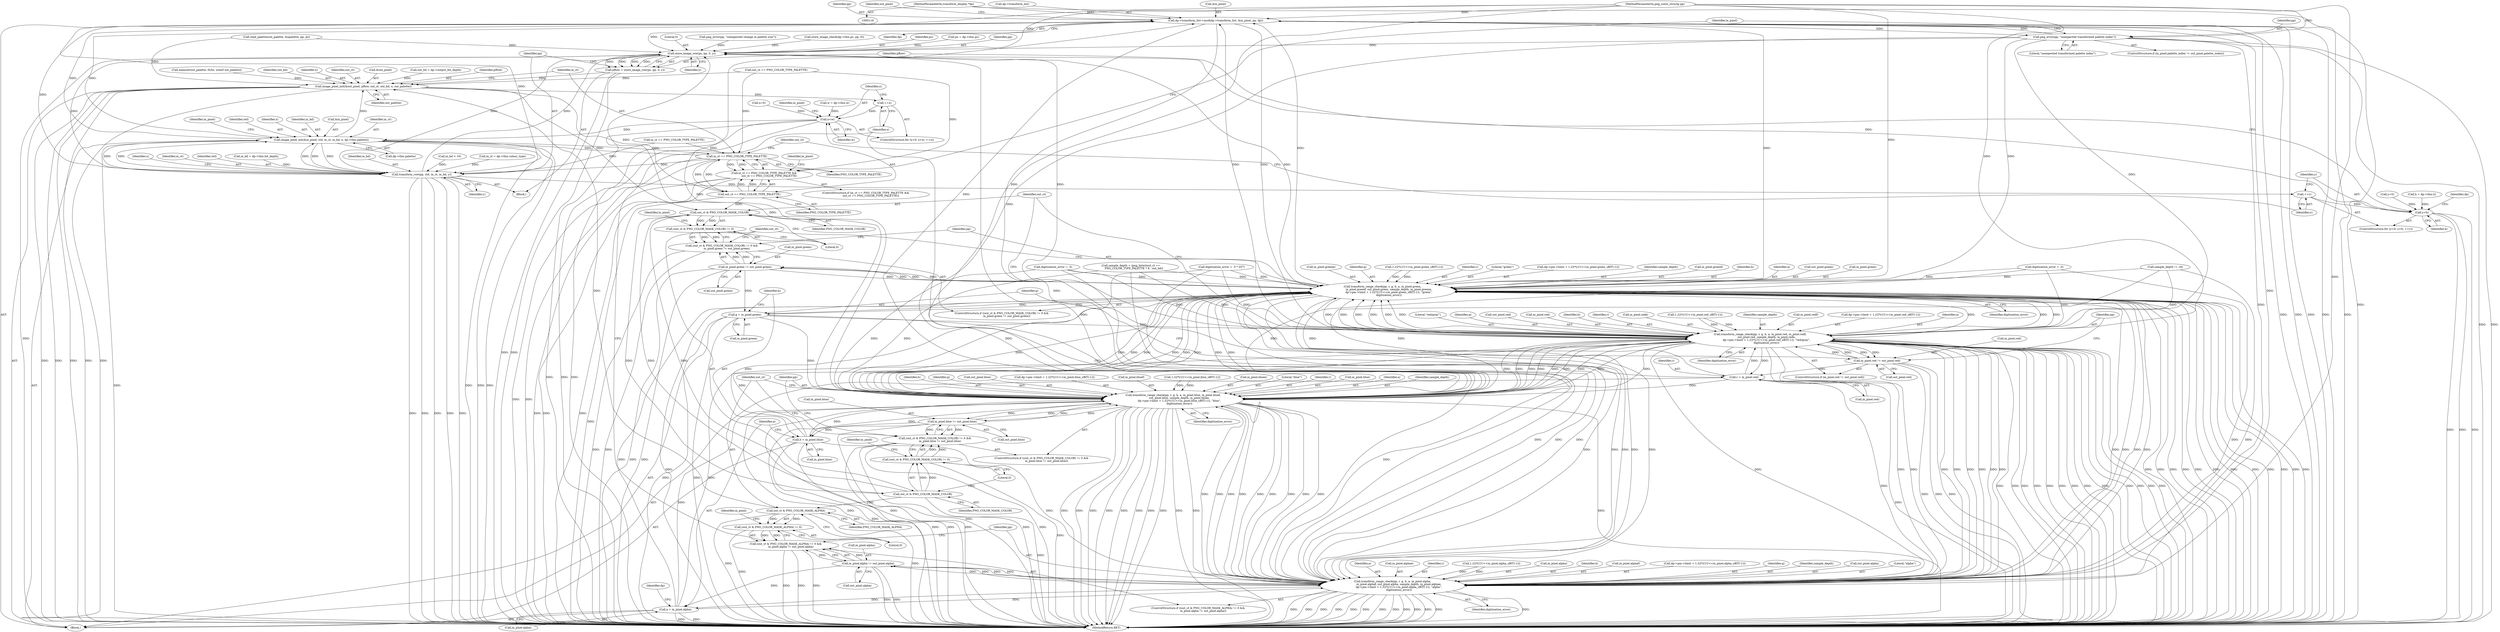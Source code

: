 digraph "0_Android_9d4853418ab2f754c2b63e091c29c5529b8b86ca_148@pointer" {
"1000117" [label="(MethodParameterIn,transform_display *dp)"];
"1000415" [label="(Call,dp->transform_list->mod(dp->transform_list, &in_pixel, pp, dp))"];
"1000329" [label="(Call,store_image_row(ps, pp, 0, y))"];
"1000327" [label="(Call,pRow = store_image_row(ps, pp, 0, y))"];
"1000423" [label="(Call,image_pixel_init(&out_pixel, pRow, out_ct, out_bd, x, out_palette))"];
"1000349" [label="(Call,++x)"];
"1000346" [label="(Call,x<w)"];
"1000358" [label="(Call,image_pixel_init(&in_pixel, std, in_ct, in_bd, x, dp->this.palette))"];
"1000336" [label="(Call,transform_row(pp, std, in_ct, in_bd, y))"];
"1000323" [label="(Call,++y)"];
"1000320" [label="(Call,y<h)"];
"1000433" [label="(Call,in_ct == PNG_COLOR_TYPE_PALETTE)"];
"1000432" [label="(Call,in_ct == PNG_COLOR_TYPE_PALETTE &&\n            out_ct == PNG_COLOR_TYPE_PALETTE)"];
"1000436" [label="(Call,out_ct == PNG_COLOR_TYPE_PALETTE)"];
"1000500" [label="(Call,out_ct & PNG_COLOR_MASK_COLOR)"];
"1000499" [label="(Call,(out_ct & PNG_COLOR_MASK_COLOR) != 0)"];
"1000498" [label="(Call,(out_ct & PNG_COLOR_MASK_COLOR) != 0 &&\n            in_pixel.green != out_pixel.green)"];
"1000552" [label="(Call,out_ct & PNG_COLOR_MASK_COLOR)"];
"1000551" [label="(Call,(out_ct & PNG_COLOR_MASK_COLOR) != 0)"];
"1000550" [label="(Call,(out_ct & PNG_COLOR_MASK_COLOR) != 0 &&\n            in_pixel.blue != out_pixel.blue)"];
"1000604" [label="(Call,out_ct & PNG_COLOR_MASK_ALPHA)"];
"1000603" [label="(Call,(out_ct & PNG_COLOR_MASK_ALPHA) != 0)"];
"1000602" [label="(Call,(out_ct & PNG_COLOR_MASK_ALPHA) != 0 &&\n            in_pixel.alpha != out_pixel.alpha)"];
"1000448" [label="(Call,png_error(pp, \"unexpected transformed palette index\"))"];
"1000459" [label="(Call,transform_range_check(pp, r, g, b, a, in_pixel.red, in_pixel.redf,\n               out_pixel.red, sample_depth, in_pixel.rede,\n               dp->pm->limit + 1./(2*((1U<<in_pixel.red_sBIT)-1)), \"red/gray\",\n               digitization_error))"];
"1000395" [label="(Call,r = in_pixel.red)"];
"1000511" [label="(Call,transform_range_check(pp, r, g, b, a, in_pixel.green,\n               in_pixel.greenf, out_pixel.green, sample_depth, in_pixel.greene,\n               dp->pm->limit + 1./(2*((1U<<in_pixel.green_sBIT)-1)), \"green\",\n               digitization_error))"];
"1000400" [label="(Call,g = in_pixel.green)"];
"1000563" [label="(Call,transform_range_check(pp, r, g, b, a, in_pixel.blue, in_pixel.bluef,\n               out_pixel.blue, sample_depth, in_pixel.bluee,\n               dp->pm->limit + 1./(2*((1U<<in_pixel.blue_sBIT)-1)), \"blue\",\n               digitization_error))"];
"1000405" [label="(Call,b = in_pixel.blue)"];
"1000615" [label="(Call,transform_range_check(pp, r, g, b, a, in_pixel.alpha,\n               in_pixel.alphaf, out_pixel.alpha, sample_depth, in_pixel.alphae,\n               dp->pm->limit + 1./(2*((1U<<in_pixel.alpha_sBIT)-1)), \"alpha\",\n               digitization_error))"];
"1000410" [label="(Call,a = in_pixel.alpha)"];
"1000608" [label="(Call,in_pixel.alpha != out_pixel.alpha)"];
"1000556" [label="(Call,in_pixel.blue != out_pixel.blue)"];
"1000504" [label="(Call,in_pixel.green != out_pixel.green)"];
"1000452" [label="(Call,in_pixel.red != out_pixel.red)"];
"1000449" [label="(Identifier,pp)"];
"1000508" [label="(Call,out_pixel.green)"];
"1000506" [label="(Identifier,in_pixel)"];
"1000350" [label="(Identifier,x)"];
"1000416" [label="(Call,dp->transform_list)"];
"1000454" [label="(Identifier,in_pixel)"];
"1000407" [label="(Call,in_pixel.blue)"];
"1000362" [label="(Identifier,in_ct)"];
"1000603" [label="(Call,(out_ct & PNG_COLOR_MASK_ALPHA) != 0)"];
"1000419" [label="(Call,&in_pixel)"];
"1000552" [label="(Call,out_ct & PNG_COLOR_MASK_COLOR)"];
"1000431" [label="(ControlStructure,if (in_ct == PNG_COLOR_TYPE_PALETTE &&\n            out_ct == PNG_COLOR_TYPE_PALETTE))"];
"1000427" [label="(Identifier,out_ct)"];
"1000527" [label="(Call,in_pixel.greene)"];
"1000514" [label="(Identifier,g)"];
"1000620" [label="(Identifier,a)"];
"1000372" [label="(Identifier,in_pixel)"];
"1000415" [label="(Call,dp->transform_list->mod(dp->transform_list, &in_pixel, pp, dp))"];
"1000631" [label="(Call,in_pixel.alphae)"];
"1000511" [label="(Call,transform_range_check(pp, r, g, b, a, in_pixel.green,\n               in_pixel.greenf, out_pixel.green, sample_depth, in_pixel.greene,\n               dp->pm->limit + 1./(2*((1U<<in_pixel.green_sBIT)-1)), \"green\",\n               digitization_error))"];
"1000612" [label="(Call,out_pixel.alpha)"];
"1000347" [label="(Identifier,x)"];
"1000567" [label="(Identifier,b)"];
"1000500" [label="(Call,out_ct & PNG_COLOR_MASK_COLOR)"];
"1000361" [label="(Identifier,std)"];
"1000421" [label="(Identifier,pp)"];
"1000279" [label="(Call,in_ct == PNG_COLOR_TYPE_PALETTE)"];
"1000453" [label="(Call,in_pixel.red)"];
"1000336" [label="(Call,transform_row(pp, std, in_ct, in_bd, y))"];
"1000495" [label="(Literal,\"red/gray\")"];
"1000294" [label="(Call,sample_depth != 16)"];
"1000351" [label="(Block,)"];
"1000424" [label="(Call,&out_pixel)"];
"1000343" [label="(Call,x=0)"];
"1000498" [label="(Call,(out_ct & PNG_COLOR_MASK_COLOR) != 0 &&\n            in_pixel.green != out_pixel.green)"];
"1000462" [label="(Identifier,g)"];
"1000402" [label="(Call,in_pixel.green)"];
"1000604" [label="(Call,out_ct & PNG_COLOR_MASK_ALPHA)"];
"1000325" [label="(Block,)"];
"1000556" [label="(Call,in_pixel.blue != out_pixel.blue)"];
"1000122" [label="(Call,ps = dp->this.ps)"];
"1000410" [label="(Call,a = in_pixel.alpha)"];
"1000331" [label="(Identifier,pp)"];
"1000333" [label="(Identifier,y)"];
"1000536" [label="(Call,1./(2*((1U<<in_pixel.green_sBIT)-1)))"];
"1000617" [label="(Identifier,r)"];
"1000412" [label="(Call,in_pixel.alpha)"];
"1000548" [label="(Identifier,digitization_error)"];
"1000640" [label="(Call,1./(2*((1U<<in_pixel.alpha_sBIT)-1)))"];
"1000662" [label="(MethodReturn,RET)"];
"1000360" [label="(Identifier,in_pixel)"];
"1000364" [label="(Identifier,x)"];
"1000430" [label="(Identifier,out_palette)"];
"1000566" [label="(Identifier,g)"];
"1000471" [label="(Call,out_pixel.red)"];
"1000621" [label="(Call,in_pixel.alpha)"];
"1000555" [label="(Literal,0)"];
"1000465" [label="(Call,in_pixel.red)"];
"1000323" [label="(Call,++y)"];
"1000463" [label="(Identifier,b)"];
"1000560" [label="(Call,out_pixel.blue)"];
"1000340" [label="(Identifier,in_bd)"];
"1000317" [label="(Call,y=0)"];
"1000461" [label="(Identifier,r)"];
"1000575" [label="(Call,out_pixel.blue)"];
"1000582" [label="(Call,dp->pm->limit + 1./(2*((1U<<in_pixel.blue_sBIT)-1)))"];
"1000572" [label="(Call,in_pixel.bluef)"];
"1000619" [label="(Identifier,b)"];
"1000624" [label="(Call,in_pixel.alphaf)"];
"1000609" [label="(Call,in_pixel.alpha)"];
"1000434" [label="(Identifier,in_ct)"];
"1000553" [label="(Identifier,out_ct)"];
"1000337" [label="(Identifier,pp)"];
"1000332" [label="(Literal,0)"];
"1000423" [label="(Call,image_pixel_init(&out_pixel, pRow, out_ct, out_bd, x, out_palette))"];
"1000432" [label="(Call,in_ct == PNG_COLOR_TYPE_PALETTE &&\n            out_ct == PNG_COLOR_TYPE_PALETTE)"];
"1000550" [label="(Call,(out_ct & PNG_COLOR_MASK_COLOR) != 0 &&\n            in_pixel.blue != out_pixel.blue)"];
"1000513" [label="(Identifier,r)"];
"1000588" [label="(Call,1./(2*((1U<<in_pixel.blue_sBIT)-1)))"];
"1000324" [label="(Identifier,y)"];
"1000168" [label="(Call,out_bd = dp->output_bit_depth)"];
"1000501" [label="(Identifier,out_ct)"];
"1000452" [label="(Call,in_pixel.red != out_pixel.red)"];
"1000579" [label="(Call,in_pixel.bluee)"];
"1000502" [label="(Identifier,PNG_COLOR_MASK_COLOR)"];
"1000557" [label="(Call,in_pixel.blue)"];
"1000460" [label="(Identifier,pp)"];
"1000547" [label="(Literal,\"green\")"];
"1000154" [label="(Call,h = dp->this.h)"];
"1000365" [label="(Call,dp->this.palette)"];
"1000425" [label="(Identifier,out_pixel)"];
"1000263" [label="(Call,png_error(pp, \"unexpected change in palette size\"))"];
"1000499" [label="(Call,(out_ct & PNG_COLOR_MASK_COLOR) != 0)"];
"1000475" [label="(Call,in_pixel.rede)"];
"1000406" [label="(Identifier,b)"];
"1000307" [label="(Call,digitization_error = .5)"];
"1000599" [label="(Literal,\"blue\")"];
"1000342" [label="(ControlStructure,for (x=0; x<w; ++x))"];
"1000610" [label="(Identifier,in_pixel)"];
"1000401" [label="(Identifier,g)"];
"1000657" [label="(Identifier,dp)"];
"1000426" [label="(Identifier,pRow)"];
"1000405" [label="(Call,b = in_pixel.blue)"];
"1000530" [label="(Call,dp->pm->limit + 1./(2*((1U<<in_pixel.green_sBIT)-1)))"];
"1000282" [label="(Call,in_bd < 16)"];
"1000607" [label="(Literal,0)"];
"1000484" [label="(Call,1./(2*((1U<<in_pixel.red_sBIT)-1)))"];
"1000526" [label="(Identifier,sample_depth)"];
"1000130" [label="(Call,in_ct = dp->this.colour_type)"];
"1000497" [label="(ControlStructure,if ((out_ct & PNG_COLOR_MASK_COLOR) != 0 &&\n            in_pixel.green != out_pixel.green))"];
"1000346" [label="(Call,x<w)"];
"1000551" [label="(Call,(out_ct & PNG_COLOR_MASK_COLOR) != 0)"];
"1000474" [label="(Identifier,sample_depth)"];
"1000615" [label="(Call,transform_range_check(pp, r, g, b, a, in_pixel.alpha,\n               in_pixel.alphaf, out_pixel.alpha, sample_depth, in_pixel.alphae,\n               dp->pm->limit + 1./(2*((1U<<in_pixel.alpha_sBIT)-1)), \"alpha\",\n               digitization_error))"];
"1000554" [label="(Identifier,PNG_COLOR_MASK_COLOR)"];
"1000411" [label="(Identifier,a)"];
"1000468" [label="(Call,in_pixel.redf)"];
"1000564" [label="(Identifier,pp)"];
"1000436" [label="(Call,out_ct == PNG_COLOR_TYPE_PALETTE)"];
"1000433" [label="(Call,in_ct == PNG_COLOR_TYPE_PALETTE)"];
"1000602" [label="(Call,(out_ct & PNG_COLOR_MASK_ALPHA) != 0 &&\n            in_pixel.alpha != out_pixel.alpha)"];
"1000438" [label="(Identifier,PNG_COLOR_TYPE_PALETTE)"];
"1000229" [label="(Call,store_image_check(dp->this.ps, pp, 0))"];
"1000349" [label="(Call,++x)"];
"1000344" [label="(Identifier,x)"];
"1000328" [label="(Identifier,pRow)"];
"1000400" [label="(Call,g = in_pixel.green)"];
"1000339" [label="(Identifier,in_ct)"];
"1000451" [label="(ControlStructure,if (in_pixel.red != out_pixel.red))"];
"1000238" [label="(Call,out_ct == PNG_COLOR_TYPE_PALETTE)"];
"1000272" [label="(Call,memset(out_palette, 0x5e, sizeof out_palette))"];
"1000600" [label="(Identifier,digitization_error)"];
"1000634" [label="(Call,dp->pm->limit + 1./(2*((1U<<in_pixel.alpha_sBIT)-1)))"];
"1000520" [label="(Call,in_pixel.greenf)"];
"1000330" [label="(Identifier,ps)"];
"1000456" [label="(Call,out_pixel.red)"];
"1000327" [label="(Call,pRow = store_image_row(ps, pp, 0, y))"];
"1000338" [label="(Identifier,std)"];
"1000341" [label="(Identifier,y)"];
"1000395" [label="(Call,r = in_pixel.red)"];
"1000605" [label="(Identifier,out_ct)"];
"1000322" [label="(Identifier,h)"];
"1000565" [label="(Identifier,r)"];
"1000117" [label="(MethodParameterIn,transform_display *dp)"];
"1000321" [label="(Identifier,y)"];
"1000249" [label="(Call,read_palette(out_palette, &npalette, pp, pi))"];
"1000601" [label="(ControlStructure,if ((out_ct & PNG_COLOR_MASK_ALPHA) != 0 &&\n            in_pixel.alpha != out_pixel.alpha))"];
"1000515" [label="(Identifier,b)"];
"1000618" [label="(Identifier,g)"];
"1000630" [label="(Identifier,sample_depth)"];
"1000118" [label="(MethodParameterIn,png_const_structp pp)"];
"1000450" [label="(Literal,\"unexpected transformed palette index\")"];
"1000266" [label="(Call,digitization_error = .5)"];
"1000512" [label="(Identifier,pp)"];
"1000437" [label="(Identifier,out_ct)"];
"1000516" [label="(Identifier,a)"];
"1000627" [label="(Call,out_pixel.alpha)"];
"1000503" [label="(Literal,0)"];
"1000652" [label="(Identifier,digitization_error)"];
"1000558" [label="(Identifier,in_pixel)"];
"1000523" [label="(Call,out_pixel.green)"];
"1000549" [label="(ControlStructure,if ((out_ct & PNG_COLOR_MASK_COLOR) != 0 &&\n            in_pixel.blue != out_pixel.blue))"];
"1000616" [label="(Identifier,pp)"];
"1000606" [label="(Identifier,PNG_COLOR_MASK_ALPHA)"];
"1000478" [label="(Call,dp->pm->limit + 1./(2*((1U<<in_pixel.red_sBIT)-1)))"];
"1000569" [label="(Call,in_pixel.blue)"];
"1000428" [label="(Identifier,out_bd)"];
"1000517" [label="(Call,in_pixel.green)"];
"1000440" [label="(ControlStructure,if (in_pixel.palette_index != out_pixel.palette_index))"];
"1000568" [label="(Identifier,a)"];
"1000417" [label="(Identifier,dp)"];
"1000174" [label="(Call,sample_depth = (png_byte)(out_ct ==\n       PNG_COLOR_TYPE_PALETTE ? 8 : out_bd))"];
"1000651" [label="(Literal,\"alpha\")"];
"1000504" [label="(Call,in_pixel.green != out_pixel.green)"];
"1000311" [label="(Call,digitization_error = .5 * 257)"];
"1000363" [label="(Identifier,in_bd)"];
"1000608" [label="(Call,in_pixel.alpha != out_pixel.alpha)"];
"1000448" [label="(Call,png_error(pp, \"unexpected transformed palette index\"))"];
"1000578" [label="(Identifier,sample_depth)"];
"1000496" [label="(Identifier,digitization_error)"];
"1000464" [label="(Identifier,a)"];
"1000397" [label="(Call,in_pixel.red)"];
"1000138" [label="(Call,in_bd = dp->this.bit_depth)"];
"1000435" [label="(Identifier,PNG_COLOR_TYPE_PALETTE)"];
"1000429" [label="(Identifier,x)"];
"1000396" [label="(Identifier,r)"];
"1000563" [label="(Call,transform_range_check(pp, r, g, b, a, in_pixel.blue, in_pixel.bluef,\n               out_pixel.blue, sample_depth, in_pixel.bluee,\n               dp->pm->limit + 1./(2*((1U<<in_pixel.blue_sBIT)-1)), \"blue\",\n               digitization_error))"];
"1000505" [label="(Call,in_pixel.green)"];
"1000348" [label="(Identifier,w)"];
"1000443" [label="(Identifier,in_pixel)"];
"1000329" [label="(Call,store_image_row(ps, pp, 0, y))"];
"1000146" [label="(Call,w = dp->this.w)"];
"1000422" [label="(Identifier,dp)"];
"1000320" [label="(Call,y<h)"];
"1000358" [label="(Call,image_pixel_init(&in_pixel, std, in_ct, in_bd, x, dp->this.palette))"];
"1000316" [label="(ControlStructure,for (y=0; y<h; ++y))"];
"1000359" [label="(Call,&in_pixel)"];
"1000459" [label="(Call,transform_range_check(pp, r, g, b, a, in_pixel.red, in_pixel.redf,\n               out_pixel.red, sample_depth, in_pixel.rede,\n               dp->pm->limit + 1./(2*((1U<<in_pixel.red_sBIT)-1)), \"red/gray\",\n               digitization_error))"];
"1000117" -> "1000116"  [label="AST: "];
"1000117" -> "1000662"  [label="DDG: "];
"1000117" -> "1000415"  [label="DDG: "];
"1000415" -> "1000351"  [label="AST: "];
"1000415" -> "1000422"  [label="CFG: "];
"1000416" -> "1000415"  [label="AST: "];
"1000419" -> "1000415"  [label="AST: "];
"1000421" -> "1000415"  [label="AST: "];
"1000422" -> "1000415"  [label="AST: "];
"1000425" -> "1000415"  [label="CFG: "];
"1000415" -> "1000662"  [label="DDG: "];
"1000415" -> "1000662"  [label="DDG: "];
"1000415" -> "1000662"  [label="DDG: "];
"1000415" -> "1000662"  [label="DDG: "];
"1000415" -> "1000662"  [label="DDG: "];
"1000415" -> "1000329"  [label="DDG: "];
"1000415" -> "1000358"  [label="DDG: "];
"1000358" -> "1000415"  [label="DDG: "];
"1000459" -> "1000415"  [label="DDG: "];
"1000615" -> "1000415"  [label="DDG: "];
"1000448" -> "1000415"  [label="DDG: "];
"1000563" -> "1000415"  [label="DDG: "];
"1000336" -> "1000415"  [label="DDG: "];
"1000511" -> "1000415"  [label="DDG: "];
"1000118" -> "1000415"  [label="DDG: "];
"1000415" -> "1000448"  [label="DDG: "];
"1000415" -> "1000459"  [label="DDG: "];
"1000415" -> "1000511"  [label="DDG: "];
"1000415" -> "1000563"  [label="DDG: "];
"1000415" -> "1000615"  [label="DDG: "];
"1000329" -> "1000327"  [label="AST: "];
"1000329" -> "1000333"  [label="CFG: "];
"1000330" -> "1000329"  [label="AST: "];
"1000331" -> "1000329"  [label="AST: "];
"1000332" -> "1000329"  [label="AST: "];
"1000333" -> "1000329"  [label="AST: "];
"1000327" -> "1000329"  [label="CFG: "];
"1000329" -> "1000662"  [label="DDG: "];
"1000329" -> "1000327"  [label="DDG: "];
"1000329" -> "1000327"  [label="DDG: "];
"1000329" -> "1000327"  [label="DDG: "];
"1000329" -> "1000327"  [label="DDG: "];
"1000122" -> "1000329"  [label="DDG: "];
"1000459" -> "1000329"  [label="DDG: "];
"1000615" -> "1000329"  [label="DDG: "];
"1000263" -> "1000329"  [label="DDG: "];
"1000448" -> "1000329"  [label="DDG: "];
"1000563" -> "1000329"  [label="DDG: "];
"1000336" -> "1000329"  [label="DDG: "];
"1000249" -> "1000329"  [label="DDG: "];
"1000229" -> "1000329"  [label="DDG: "];
"1000511" -> "1000329"  [label="DDG: "];
"1000118" -> "1000329"  [label="DDG: "];
"1000320" -> "1000329"  [label="DDG: "];
"1000329" -> "1000336"  [label="DDG: "];
"1000329" -> "1000336"  [label="DDG: "];
"1000327" -> "1000325"  [label="AST: "];
"1000328" -> "1000327"  [label="AST: "];
"1000337" -> "1000327"  [label="CFG: "];
"1000327" -> "1000662"  [label="DDG: "];
"1000327" -> "1000662"  [label="DDG: "];
"1000327" -> "1000423"  [label="DDG: "];
"1000423" -> "1000351"  [label="AST: "];
"1000423" -> "1000430"  [label="CFG: "];
"1000424" -> "1000423"  [label="AST: "];
"1000426" -> "1000423"  [label="AST: "];
"1000427" -> "1000423"  [label="AST: "];
"1000428" -> "1000423"  [label="AST: "];
"1000429" -> "1000423"  [label="AST: "];
"1000430" -> "1000423"  [label="AST: "];
"1000434" -> "1000423"  [label="CFG: "];
"1000423" -> "1000662"  [label="DDG: "];
"1000423" -> "1000662"  [label="DDG: "];
"1000423" -> "1000662"  [label="DDG: "];
"1000423" -> "1000662"  [label="DDG: "];
"1000423" -> "1000662"  [label="DDG: "];
"1000423" -> "1000349"  [label="DDG: "];
"1000238" -> "1000423"  [label="DDG: "];
"1000604" -> "1000423"  [label="DDG: "];
"1000168" -> "1000423"  [label="DDG: "];
"1000358" -> "1000423"  [label="DDG: "];
"1000272" -> "1000423"  [label="DDG: "];
"1000249" -> "1000423"  [label="DDG: "];
"1000423" -> "1000436"  [label="DDG: "];
"1000423" -> "1000500"  [label="DDG: "];
"1000349" -> "1000342"  [label="AST: "];
"1000349" -> "1000350"  [label="CFG: "];
"1000350" -> "1000349"  [label="AST: "];
"1000347" -> "1000349"  [label="CFG: "];
"1000349" -> "1000346"  [label="DDG: "];
"1000346" -> "1000342"  [label="AST: "];
"1000346" -> "1000348"  [label="CFG: "];
"1000347" -> "1000346"  [label="AST: "];
"1000348" -> "1000346"  [label="AST: "];
"1000360" -> "1000346"  [label="CFG: "];
"1000324" -> "1000346"  [label="CFG: "];
"1000346" -> "1000662"  [label="DDG: "];
"1000346" -> "1000662"  [label="DDG: "];
"1000346" -> "1000662"  [label="DDG: "];
"1000343" -> "1000346"  [label="DDG: "];
"1000146" -> "1000346"  [label="DDG: "];
"1000346" -> "1000358"  [label="DDG: "];
"1000358" -> "1000351"  [label="AST: "];
"1000358" -> "1000365"  [label="CFG: "];
"1000359" -> "1000358"  [label="AST: "];
"1000361" -> "1000358"  [label="AST: "];
"1000362" -> "1000358"  [label="AST: "];
"1000363" -> "1000358"  [label="AST: "];
"1000364" -> "1000358"  [label="AST: "];
"1000365" -> "1000358"  [label="AST: "];
"1000372" -> "1000358"  [label="CFG: "];
"1000358" -> "1000662"  [label="DDG: "];
"1000358" -> "1000662"  [label="DDG: "];
"1000358" -> "1000662"  [label="DDG: "];
"1000358" -> "1000662"  [label="DDG: "];
"1000358" -> "1000336"  [label="DDG: "];
"1000358" -> "1000336"  [label="DDG: "];
"1000336" -> "1000358"  [label="DDG: "];
"1000336" -> "1000358"  [label="DDG: "];
"1000336" -> "1000358"  [label="DDG: "];
"1000433" -> "1000358"  [label="DDG: "];
"1000358" -> "1000433"  [label="DDG: "];
"1000336" -> "1000325"  [label="AST: "];
"1000336" -> "1000341"  [label="CFG: "];
"1000337" -> "1000336"  [label="AST: "];
"1000338" -> "1000336"  [label="AST: "];
"1000339" -> "1000336"  [label="AST: "];
"1000340" -> "1000336"  [label="AST: "];
"1000341" -> "1000336"  [label="AST: "];
"1000344" -> "1000336"  [label="CFG: "];
"1000336" -> "1000662"  [label="DDG: "];
"1000336" -> "1000662"  [label="DDG: "];
"1000336" -> "1000662"  [label="DDG: "];
"1000336" -> "1000662"  [label="DDG: "];
"1000336" -> "1000662"  [label="DDG: "];
"1000336" -> "1000323"  [label="DDG: "];
"1000118" -> "1000336"  [label="DDG: "];
"1000279" -> "1000336"  [label="DDG: "];
"1000433" -> "1000336"  [label="DDG: "];
"1000130" -> "1000336"  [label="DDG: "];
"1000138" -> "1000336"  [label="DDG: "];
"1000282" -> "1000336"  [label="DDG: "];
"1000323" -> "1000316"  [label="AST: "];
"1000323" -> "1000324"  [label="CFG: "];
"1000324" -> "1000323"  [label="AST: "];
"1000321" -> "1000323"  [label="CFG: "];
"1000323" -> "1000320"  [label="DDG: "];
"1000320" -> "1000316"  [label="AST: "];
"1000320" -> "1000322"  [label="CFG: "];
"1000321" -> "1000320"  [label="AST: "];
"1000322" -> "1000320"  [label="AST: "];
"1000328" -> "1000320"  [label="CFG: "];
"1000657" -> "1000320"  [label="CFG: "];
"1000320" -> "1000662"  [label="DDG: "];
"1000320" -> "1000662"  [label="DDG: "];
"1000320" -> "1000662"  [label="DDG: "];
"1000317" -> "1000320"  [label="DDG: "];
"1000154" -> "1000320"  [label="DDG: "];
"1000433" -> "1000432"  [label="AST: "];
"1000433" -> "1000435"  [label="CFG: "];
"1000434" -> "1000433"  [label="AST: "];
"1000435" -> "1000433"  [label="AST: "];
"1000437" -> "1000433"  [label="CFG: "];
"1000432" -> "1000433"  [label="CFG: "];
"1000433" -> "1000662"  [label="DDG: "];
"1000433" -> "1000662"  [label="DDG: "];
"1000433" -> "1000432"  [label="DDG: "];
"1000433" -> "1000432"  [label="DDG: "];
"1000238" -> "1000433"  [label="DDG: "];
"1000436" -> "1000433"  [label="DDG: "];
"1000279" -> "1000433"  [label="DDG: "];
"1000433" -> "1000436"  [label="DDG: "];
"1000432" -> "1000431"  [label="AST: "];
"1000432" -> "1000436"  [label="CFG: "];
"1000436" -> "1000432"  [label="AST: "];
"1000443" -> "1000432"  [label="CFG: "];
"1000454" -> "1000432"  [label="CFG: "];
"1000432" -> "1000662"  [label="DDG: "];
"1000432" -> "1000662"  [label="DDG: "];
"1000432" -> "1000662"  [label="DDG: "];
"1000436" -> "1000432"  [label="DDG: "];
"1000436" -> "1000432"  [label="DDG: "];
"1000238" -> "1000432"  [label="DDG: "];
"1000436" -> "1000438"  [label="CFG: "];
"1000437" -> "1000436"  [label="AST: "];
"1000438" -> "1000436"  [label="AST: "];
"1000436" -> "1000662"  [label="DDG: "];
"1000436" -> "1000500"  [label="DDG: "];
"1000500" -> "1000499"  [label="AST: "];
"1000500" -> "1000502"  [label="CFG: "];
"1000501" -> "1000500"  [label="AST: "];
"1000502" -> "1000500"  [label="AST: "];
"1000503" -> "1000500"  [label="CFG: "];
"1000500" -> "1000499"  [label="DDG: "];
"1000500" -> "1000499"  [label="DDG: "];
"1000552" -> "1000500"  [label="DDG: "];
"1000500" -> "1000552"  [label="DDG: "];
"1000500" -> "1000552"  [label="DDG: "];
"1000499" -> "1000498"  [label="AST: "];
"1000499" -> "1000503"  [label="CFG: "];
"1000503" -> "1000499"  [label="AST: "];
"1000506" -> "1000499"  [label="CFG: "];
"1000498" -> "1000499"  [label="CFG: "];
"1000499" -> "1000498"  [label="DDG: "];
"1000499" -> "1000498"  [label="DDG: "];
"1000498" -> "1000497"  [label="AST: "];
"1000498" -> "1000504"  [label="CFG: "];
"1000504" -> "1000498"  [label="AST: "];
"1000512" -> "1000498"  [label="CFG: "];
"1000553" -> "1000498"  [label="CFG: "];
"1000498" -> "1000662"  [label="DDG: "];
"1000498" -> "1000662"  [label="DDG: "];
"1000504" -> "1000498"  [label="DDG: "];
"1000504" -> "1000498"  [label="DDG: "];
"1000552" -> "1000551"  [label="AST: "];
"1000552" -> "1000554"  [label="CFG: "];
"1000553" -> "1000552"  [label="AST: "];
"1000554" -> "1000552"  [label="AST: "];
"1000555" -> "1000552"  [label="CFG: "];
"1000552" -> "1000662"  [label="DDG: "];
"1000552" -> "1000551"  [label="DDG: "];
"1000552" -> "1000551"  [label="DDG: "];
"1000552" -> "1000604"  [label="DDG: "];
"1000551" -> "1000550"  [label="AST: "];
"1000551" -> "1000555"  [label="CFG: "];
"1000555" -> "1000551"  [label="AST: "];
"1000558" -> "1000551"  [label="CFG: "];
"1000550" -> "1000551"  [label="CFG: "];
"1000551" -> "1000662"  [label="DDG: "];
"1000551" -> "1000550"  [label="DDG: "];
"1000551" -> "1000550"  [label="DDG: "];
"1000550" -> "1000549"  [label="AST: "];
"1000550" -> "1000556"  [label="CFG: "];
"1000556" -> "1000550"  [label="AST: "];
"1000564" -> "1000550"  [label="CFG: "];
"1000605" -> "1000550"  [label="CFG: "];
"1000550" -> "1000662"  [label="DDG: "];
"1000550" -> "1000662"  [label="DDG: "];
"1000550" -> "1000662"  [label="DDG: "];
"1000556" -> "1000550"  [label="DDG: "];
"1000556" -> "1000550"  [label="DDG: "];
"1000604" -> "1000603"  [label="AST: "];
"1000604" -> "1000606"  [label="CFG: "];
"1000605" -> "1000604"  [label="AST: "];
"1000606" -> "1000604"  [label="AST: "];
"1000607" -> "1000604"  [label="CFG: "];
"1000604" -> "1000662"  [label="DDG: "];
"1000604" -> "1000662"  [label="DDG: "];
"1000604" -> "1000603"  [label="DDG: "];
"1000604" -> "1000603"  [label="DDG: "];
"1000603" -> "1000602"  [label="AST: "];
"1000603" -> "1000607"  [label="CFG: "];
"1000607" -> "1000603"  [label="AST: "];
"1000610" -> "1000603"  [label="CFG: "];
"1000602" -> "1000603"  [label="CFG: "];
"1000603" -> "1000662"  [label="DDG: "];
"1000603" -> "1000602"  [label="DDG: "];
"1000603" -> "1000602"  [label="DDG: "];
"1000602" -> "1000601"  [label="AST: "];
"1000602" -> "1000608"  [label="CFG: "];
"1000608" -> "1000602"  [label="AST: "];
"1000616" -> "1000602"  [label="CFG: "];
"1000350" -> "1000602"  [label="CFG: "];
"1000602" -> "1000662"  [label="DDG: "];
"1000602" -> "1000662"  [label="DDG: "];
"1000602" -> "1000662"  [label="DDG: "];
"1000608" -> "1000602"  [label="DDG: "];
"1000608" -> "1000602"  [label="DDG: "];
"1000448" -> "1000440"  [label="AST: "];
"1000448" -> "1000450"  [label="CFG: "];
"1000449" -> "1000448"  [label="AST: "];
"1000450" -> "1000448"  [label="AST: "];
"1000454" -> "1000448"  [label="CFG: "];
"1000448" -> "1000662"  [label="DDG: "];
"1000448" -> "1000662"  [label="DDG: "];
"1000118" -> "1000448"  [label="DDG: "];
"1000448" -> "1000459"  [label="DDG: "];
"1000448" -> "1000511"  [label="DDG: "];
"1000448" -> "1000563"  [label="DDG: "];
"1000448" -> "1000615"  [label="DDG: "];
"1000459" -> "1000451"  [label="AST: "];
"1000459" -> "1000496"  [label="CFG: "];
"1000460" -> "1000459"  [label="AST: "];
"1000461" -> "1000459"  [label="AST: "];
"1000462" -> "1000459"  [label="AST: "];
"1000463" -> "1000459"  [label="AST: "];
"1000464" -> "1000459"  [label="AST: "];
"1000465" -> "1000459"  [label="AST: "];
"1000468" -> "1000459"  [label="AST: "];
"1000471" -> "1000459"  [label="AST: "];
"1000474" -> "1000459"  [label="AST: "];
"1000475" -> "1000459"  [label="AST: "];
"1000478" -> "1000459"  [label="AST: "];
"1000495" -> "1000459"  [label="AST: "];
"1000496" -> "1000459"  [label="AST: "];
"1000501" -> "1000459"  [label="CFG: "];
"1000459" -> "1000662"  [label="DDG: "];
"1000459" -> "1000662"  [label="DDG: "];
"1000459" -> "1000662"  [label="DDG: "];
"1000459" -> "1000662"  [label="DDG: "];
"1000459" -> "1000662"  [label="DDG: "];
"1000459" -> "1000662"  [label="DDG: "];
"1000459" -> "1000662"  [label="DDG: "];
"1000459" -> "1000662"  [label="DDG: "];
"1000459" -> "1000662"  [label="DDG: "];
"1000459" -> "1000662"  [label="DDG: "];
"1000459" -> "1000662"  [label="DDG: "];
"1000459" -> "1000662"  [label="DDG: "];
"1000459" -> "1000662"  [label="DDG: "];
"1000459" -> "1000395"  [label="DDG: "];
"1000459" -> "1000452"  [label="DDG: "];
"1000459" -> "1000452"  [label="DDG: "];
"1000118" -> "1000459"  [label="DDG: "];
"1000395" -> "1000459"  [label="DDG: "];
"1000400" -> "1000459"  [label="DDG: "];
"1000405" -> "1000459"  [label="DDG: "];
"1000410" -> "1000459"  [label="DDG: "];
"1000452" -> "1000459"  [label="DDG: "];
"1000452" -> "1000459"  [label="DDG: "];
"1000615" -> "1000459"  [label="DDG: "];
"1000615" -> "1000459"  [label="DDG: "];
"1000563" -> "1000459"  [label="DDG: "];
"1000563" -> "1000459"  [label="DDG: "];
"1000511" -> "1000459"  [label="DDG: "];
"1000511" -> "1000459"  [label="DDG: "];
"1000294" -> "1000459"  [label="DDG: "];
"1000174" -> "1000459"  [label="DDG: "];
"1000484" -> "1000459"  [label="DDG: "];
"1000484" -> "1000459"  [label="DDG: "];
"1000311" -> "1000459"  [label="DDG: "];
"1000266" -> "1000459"  [label="DDG: "];
"1000307" -> "1000459"  [label="DDG: "];
"1000459" -> "1000511"  [label="DDG: "];
"1000459" -> "1000511"  [label="DDG: "];
"1000459" -> "1000511"  [label="DDG: "];
"1000459" -> "1000511"  [label="DDG: "];
"1000459" -> "1000511"  [label="DDG: "];
"1000459" -> "1000511"  [label="DDG: "];
"1000459" -> "1000511"  [label="DDG: "];
"1000459" -> "1000563"  [label="DDG: "];
"1000459" -> "1000563"  [label="DDG: "];
"1000459" -> "1000563"  [label="DDG: "];
"1000459" -> "1000563"  [label="DDG: "];
"1000459" -> "1000563"  [label="DDG: "];
"1000459" -> "1000563"  [label="DDG: "];
"1000459" -> "1000563"  [label="DDG: "];
"1000459" -> "1000615"  [label="DDG: "];
"1000459" -> "1000615"  [label="DDG: "];
"1000459" -> "1000615"  [label="DDG: "];
"1000459" -> "1000615"  [label="DDG: "];
"1000459" -> "1000615"  [label="DDG: "];
"1000459" -> "1000615"  [label="DDG: "];
"1000459" -> "1000615"  [label="DDG: "];
"1000395" -> "1000351"  [label="AST: "];
"1000395" -> "1000397"  [label="CFG: "];
"1000396" -> "1000395"  [label="AST: "];
"1000397" -> "1000395"  [label="AST: "];
"1000401" -> "1000395"  [label="CFG: "];
"1000395" -> "1000662"  [label="DDG: "];
"1000452" -> "1000395"  [label="DDG: "];
"1000395" -> "1000511"  [label="DDG: "];
"1000395" -> "1000563"  [label="DDG: "];
"1000395" -> "1000615"  [label="DDG: "];
"1000511" -> "1000497"  [label="AST: "];
"1000511" -> "1000548"  [label="CFG: "];
"1000512" -> "1000511"  [label="AST: "];
"1000513" -> "1000511"  [label="AST: "];
"1000514" -> "1000511"  [label="AST: "];
"1000515" -> "1000511"  [label="AST: "];
"1000516" -> "1000511"  [label="AST: "];
"1000517" -> "1000511"  [label="AST: "];
"1000520" -> "1000511"  [label="AST: "];
"1000523" -> "1000511"  [label="AST: "];
"1000526" -> "1000511"  [label="AST: "];
"1000527" -> "1000511"  [label="AST: "];
"1000530" -> "1000511"  [label="AST: "];
"1000547" -> "1000511"  [label="AST: "];
"1000548" -> "1000511"  [label="AST: "];
"1000553" -> "1000511"  [label="CFG: "];
"1000511" -> "1000662"  [label="DDG: "];
"1000511" -> "1000662"  [label="DDG: "];
"1000511" -> "1000662"  [label="DDG: "];
"1000511" -> "1000662"  [label="DDG: "];
"1000511" -> "1000662"  [label="DDG: "];
"1000511" -> "1000662"  [label="DDG: "];
"1000511" -> "1000662"  [label="DDG: "];
"1000511" -> "1000662"  [label="DDG: "];
"1000511" -> "1000662"  [label="DDG: "];
"1000511" -> "1000662"  [label="DDG: "];
"1000511" -> "1000662"  [label="DDG: "];
"1000511" -> "1000662"  [label="DDG: "];
"1000511" -> "1000662"  [label="DDG: "];
"1000511" -> "1000400"  [label="DDG: "];
"1000511" -> "1000504"  [label="DDG: "];
"1000511" -> "1000504"  [label="DDG: "];
"1000118" -> "1000511"  [label="DDG: "];
"1000400" -> "1000511"  [label="DDG: "];
"1000405" -> "1000511"  [label="DDG: "];
"1000410" -> "1000511"  [label="DDG: "];
"1000504" -> "1000511"  [label="DDG: "];
"1000504" -> "1000511"  [label="DDG: "];
"1000615" -> "1000511"  [label="DDG: "];
"1000615" -> "1000511"  [label="DDG: "];
"1000563" -> "1000511"  [label="DDG: "];
"1000563" -> "1000511"  [label="DDG: "];
"1000294" -> "1000511"  [label="DDG: "];
"1000174" -> "1000511"  [label="DDG: "];
"1000536" -> "1000511"  [label="DDG: "];
"1000536" -> "1000511"  [label="DDG: "];
"1000311" -> "1000511"  [label="DDG: "];
"1000266" -> "1000511"  [label="DDG: "];
"1000307" -> "1000511"  [label="DDG: "];
"1000511" -> "1000563"  [label="DDG: "];
"1000511" -> "1000563"  [label="DDG: "];
"1000511" -> "1000563"  [label="DDG: "];
"1000511" -> "1000563"  [label="DDG: "];
"1000511" -> "1000563"  [label="DDG: "];
"1000511" -> "1000563"  [label="DDG: "];
"1000511" -> "1000563"  [label="DDG: "];
"1000511" -> "1000615"  [label="DDG: "];
"1000511" -> "1000615"  [label="DDG: "];
"1000511" -> "1000615"  [label="DDG: "];
"1000511" -> "1000615"  [label="DDG: "];
"1000511" -> "1000615"  [label="DDG: "];
"1000511" -> "1000615"  [label="DDG: "];
"1000511" -> "1000615"  [label="DDG: "];
"1000400" -> "1000351"  [label="AST: "];
"1000400" -> "1000402"  [label="CFG: "];
"1000401" -> "1000400"  [label="AST: "];
"1000402" -> "1000400"  [label="AST: "];
"1000406" -> "1000400"  [label="CFG: "];
"1000400" -> "1000662"  [label="DDG: "];
"1000400" -> "1000662"  [label="DDG: "];
"1000504" -> "1000400"  [label="DDG: "];
"1000400" -> "1000563"  [label="DDG: "];
"1000400" -> "1000615"  [label="DDG: "];
"1000563" -> "1000549"  [label="AST: "];
"1000563" -> "1000600"  [label="CFG: "];
"1000564" -> "1000563"  [label="AST: "];
"1000565" -> "1000563"  [label="AST: "];
"1000566" -> "1000563"  [label="AST: "];
"1000567" -> "1000563"  [label="AST: "];
"1000568" -> "1000563"  [label="AST: "];
"1000569" -> "1000563"  [label="AST: "];
"1000572" -> "1000563"  [label="AST: "];
"1000575" -> "1000563"  [label="AST: "];
"1000578" -> "1000563"  [label="AST: "];
"1000579" -> "1000563"  [label="AST: "];
"1000582" -> "1000563"  [label="AST: "];
"1000599" -> "1000563"  [label="AST: "];
"1000600" -> "1000563"  [label="AST: "];
"1000605" -> "1000563"  [label="CFG: "];
"1000563" -> "1000662"  [label="DDG: "];
"1000563" -> "1000662"  [label="DDG: "];
"1000563" -> "1000662"  [label="DDG: "];
"1000563" -> "1000662"  [label="DDG: "];
"1000563" -> "1000662"  [label="DDG: "];
"1000563" -> "1000662"  [label="DDG: "];
"1000563" -> "1000662"  [label="DDG: "];
"1000563" -> "1000662"  [label="DDG: "];
"1000563" -> "1000662"  [label="DDG: "];
"1000563" -> "1000662"  [label="DDG: "];
"1000563" -> "1000662"  [label="DDG: "];
"1000563" -> "1000662"  [label="DDG: "];
"1000563" -> "1000662"  [label="DDG: "];
"1000563" -> "1000405"  [label="DDG: "];
"1000563" -> "1000556"  [label="DDG: "];
"1000563" -> "1000556"  [label="DDG: "];
"1000118" -> "1000563"  [label="DDG: "];
"1000405" -> "1000563"  [label="DDG: "];
"1000410" -> "1000563"  [label="DDG: "];
"1000556" -> "1000563"  [label="DDG: "];
"1000556" -> "1000563"  [label="DDG: "];
"1000615" -> "1000563"  [label="DDG: "];
"1000615" -> "1000563"  [label="DDG: "];
"1000294" -> "1000563"  [label="DDG: "];
"1000174" -> "1000563"  [label="DDG: "];
"1000588" -> "1000563"  [label="DDG: "];
"1000588" -> "1000563"  [label="DDG: "];
"1000311" -> "1000563"  [label="DDG: "];
"1000266" -> "1000563"  [label="DDG: "];
"1000307" -> "1000563"  [label="DDG: "];
"1000563" -> "1000615"  [label="DDG: "];
"1000563" -> "1000615"  [label="DDG: "];
"1000563" -> "1000615"  [label="DDG: "];
"1000563" -> "1000615"  [label="DDG: "];
"1000563" -> "1000615"  [label="DDG: "];
"1000563" -> "1000615"  [label="DDG: "];
"1000563" -> "1000615"  [label="DDG: "];
"1000405" -> "1000351"  [label="AST: "];
"1000405" -> "1000407"  [label="CFG: "];
"1000406" -> "1000405"  [label="AST: "];
"1000407" -> "1000405"  [label="AST: "];
"1000411" -> "1000405"  [label="CFG: "];
"1000405" -> "1000662"  [label="DDG: "];
"1000405" -> "1000662"  [label="DDG: "];
"1000556" -> "1000405"  [label="DDG: "];
"1000405" -> "1000615"  [label="DDG: "];
"1000615" -> "1000601"  [label="AST: "];
"1000615" -> "1000652"  [label="CFG: "];
"1000616" -> "1000615"  [label="AST: "];
"1000617" -> "1000615"  [label="AST: "];
"1000618" -> "1000615"  [label="AST: "];
"1000619" -> "1000615"  [label="AST: "];
"1000620" -> "1000615"  [label="AST: "];
"1000621" -> "1000615"  [label="AST: "];
"1000624" -> "1000615"  [label="AST: "];
"1000627" -> "1000615"  [label="AST: "];
"1000630" -> "1000615"  [label="AST: "];
"1000631" -> "1000615"  [label="AST: "];
"1000634" -> "1000615"  [label="AST: "];
"1000651" -> "1000615"  [label="AST: "];
"1000652" -> "1000615"  [label="AST: "];
"1000350" -> "1000615"  [label="CFG: "];
"1000615" -> "1000662"  [label="DDG: "];
"1000615" -> "1000662"  [label="DDG: "];
"1000615" -> "1000662"  [label="DDG: "];
"1000615" -> "1000662"  [label="DDG: "];
"1000615" -> "1000662"  [label="DDG: "];
"1000615" -> "1000662"  [label="DDG: "];
"1000615" -> "1000662"  [label="DDG: "];
"1000615" -> "1000662"  [label="DDG: "];
"1000615" -> "1000662"  [label="DDG: "];
"1000615" -> "1000662"  [label="DDG: "];
"1000615" -> "1000662"  [label="DDG: "];
"1000615" -> "1000662"  [label="DDG: "];
"1000615" -> "1000662"  [label="DDG: "];
"1000615" -> "1000410"  [label="DDG: "];
"1000615" -> "1000608"  [label="DDG: "];
"1000615" -> "1000608"  [label="DDG: "];
"1000118" -> "1000615"  [label="DDG: "];
"1000410" -> "1000615"  [label="DDG: "];
"1000608" -> "1000615"  [label="DDG: "];
"1000608" -> "1000615"  [label="DDG: "];
"1000294" -> "1000615"  [label="DDG: "];
"1000174" -> "1000615"  [label="DDG: "];
"1000640" -> "1000615"  [label="DDG: "];
"1000640" -> "1000615"  [label="DDG: "];
"1000311" -> "1000615"  [label="DDG: "];
"1000266" -> "1000615"  [label="DDG: "];
"1000307" -> "1000615"  [label="DDG: "];
"1000410" -> "1000351"  [label="AST: "];
"1000410" -> "1000412"  [label="CFG: "];
"1000411" -> "1000410"  [label="AST: "];
"1000412" -> "1000410"  [label="AST: "];
"1000417" -> "1000410"  [label="CFG: "];
"1000410" -> "1000662"  [label="DDG: "];
"1000410" -> "1000662"  [label="DDG: "];
"1000608" -> "1000410"  [label="DDG: "];
"1000608" -> "1000612"  [label="CFG: "];
"1000609" -> "1000608"  [label="AST: "];
"1000612" -> "1000608"  [label="AST: "];
"1000608" -> "1000662"  [label="DDG: "];
"1000608" -> "1000662"  [label="DDG: "];
"1000556" -> "1000560"  [label="CFG: "];
"1000557" -> "1000556"  [label="AST: "];
"1000560" -> "1000556"  [label="AST: "];
"1000556" -> "1000662"  [label="DDG: "];
"1000556" -> "1000662"  [label="DDG: "];
"1000504" -> "1000508"  [label="CFG: "];
"1000505" -> "1000504"  [label="AST: "];
"1000508" -> "1000504"  [label="AST: "];
"1000504" -> "1000662"  [label="DDG: "];
"1000504" -> "1000662"  [label="DDG: "];
"1000452" -> "1000451"  [label="AST: "];
"1000452" -> "1000456"  [label="CFG: "];
"1000453" -> "1000452"  [label="AST: "];
"1000456" -> "1000452"  [label="AST: "];
"1000460" -> "1000452"  [label="CFG: "];
"1000501" -> "1000452"  [label="CFG: "];
"1000452" -> "1000662"  [label="DDG: "];
"1000452" -> "1000662"  [label="DDG: "];
"1000452" -> "1000662"  [label="DDG: "];
}
